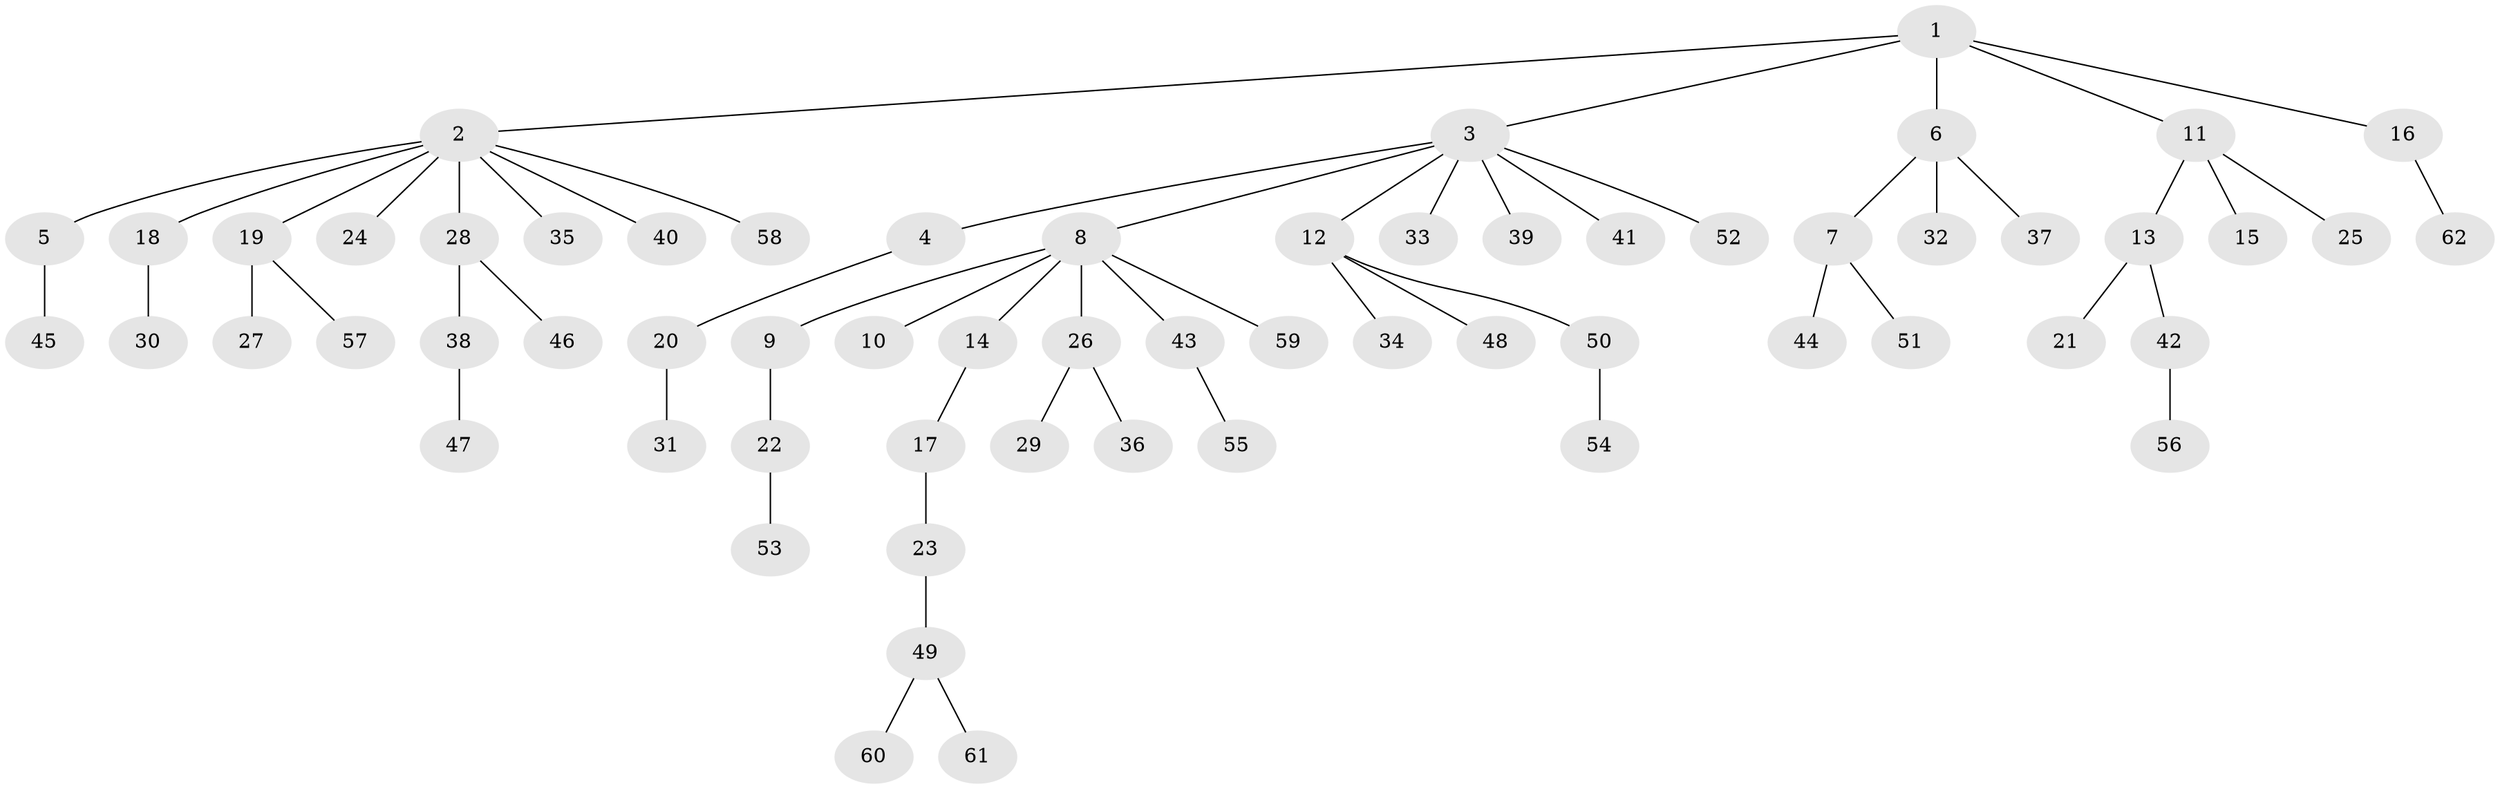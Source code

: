 // coarse degree distribution, {12: 0.023255813953488372, 8: 0.023255813953488372, 2: 0.23255813953488372, 4: 0.023255813953488372, 3: 0.046511627906976744, 7: 0.023255813953488372, 1: 0.627906976744186}
// Generated by graph-tools (version 1.1) at 2025/19/03/04/25 18:19:16]
// undirected, 62 vertices, 61 edges
graph export_dot {
graph [start="1"]
  node [color=gray90,style=filled];
  1;
  2;
  3;
  4;
  5;
  6;
  7;
  8;
  9;
  10;
  11;
  12;
  13;
  14;
  15;
  16;
  17;
  18;
  19;
  20;
  21;
  22;
  23;
  24;
  25;
  26;
  27;
  28;
  29;
  30;
  31;
  32;
  33;
  34;
  35;
  36;
  37;
  38;
  39;
  40;
  41;
  42;
  43;
  44;
  45;
  46;
  47;
  48;
  49;
  50;
  51;
  52;
  53;
  54;
  55;
  56;
  57;
  58;
  59;
  60;
  61;
  62;
  1 -- 2;
  1 -- 3;
  1 -- 6;
  1 -- 11;
  1 -- 16;
  2 -- 5;
  2 -- 18;
  2 -- 19;
  2 -- 24;
  2 -- 28;
  2 -- 35;
  2 -- 40;
  2 -- 58;
  3 -- 4;
  3 -- 8;
  3 -- 12;
  3 -- 33;
  3 -- 39;
  3 -- 41;
  3 -- 52;
  4 -- 20;
  5 -- 45;
  6 -- 7;
  6 -- 32;
  6 -- 37;
  7 -- 44;
  7 -- 51;
  8 -- 9;
  8 -- 10;
  8 -- 14;
  8 -- 26;
  8 -- 43;
  8 -- 59;
  9 -- 22;
  11 -- 13;
  11 -- 15;
  11 -- 25;
  12 -- 34;
  12 -- 48;
  12 -- 50;
  13 -- 21;
  13 -- 42;
  14 -- 17;
  16 -- 62;
  17 -- 23;
  18 -- 30;
  19 -- 27;
  19 -- 57;
  20 -- 31;
  22 -- 53;
  23 -- 49;
  26 -- 29;
  26 -- 36;
  28 -- 38;
  28 -- 46;
  38 -- 47;
  42 -- 56;
  43 -- 55;
  49 -- 60;
  49 -- 61;
  50 -- 54;
}
